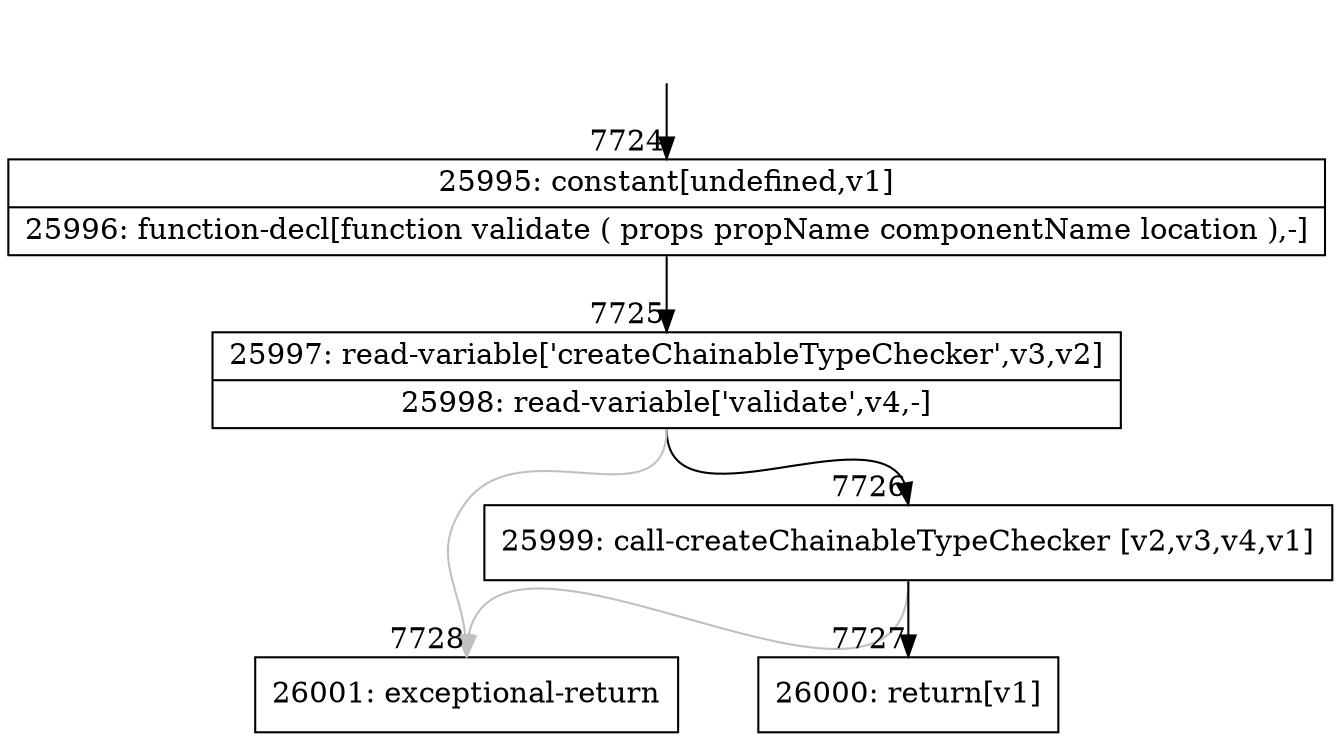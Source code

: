 digraph {
rankdir="TD"
BB_entry549[shape=none,label=""];
BB_entry549 -> BB7724 [tailport=s, headport=n, headlabel="    7724"]
BB7724 [shape=record label="{25995: constant[undefined,v1]|25996: function-decl[function validate ( props propName componentName location ),-]}" ] 
BB7724 -> BB7725 [tailport=s, headport=n, headlabel="      7725"]
BB7725 [shape=record label="{25997: read-variable['createChainableTypeChecker',v3,v2]|25998: read-variable['validate',v4,-]}" ] 
BB7725 -> BB7726 [tailport=s, headport=n, headlabel="      7726"]
BB7725 -> BB7728 [tailport=s, headport=n, color=gray, headlabel="      7728"]
BB7726 [shape=record label="{25999: call-createChainableTypeChecker [v2,v3,v4,v1]}" ] 
BB7726 -> BB7727 [tailport=s, headport=n, headlabel="      7727"]
BB7726 -> BB7728 [tailport=s, headport=n, color=gray]
BB7727 [shape=record label="{26000: return[v1]}" ] 
BB7728 [shape=record label="{26001: exceptional-return}" ] 
//#$~ 13679
}
